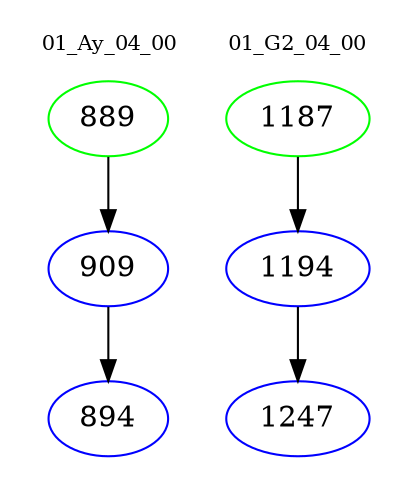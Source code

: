 digraph{
subgraph cluster_0 {
color = white
label = "01_Ay_04_00";
fontsize=10;
T0_889 [label="889", color="green"]
T0_889 -> T0_909 [color="black"]
T0_909 [label="909", color="blue"]
T0_909 -> T0_894 [color="black"]
T0_894 [label="894", color="blue"]
}
subgraph cluster_1 {
color = white
label = "01_G2_04_00";
fontsize=10;
T1_1187 [label="1187", color="green"]
T1_1187 -> T1_1194 [color="black"]
T1_1194 [label="1194", color="blue"]
T1_1194 -> T1_1247 [color="black"]
T1_1247 [label="1247", color="blue"]
}
}
